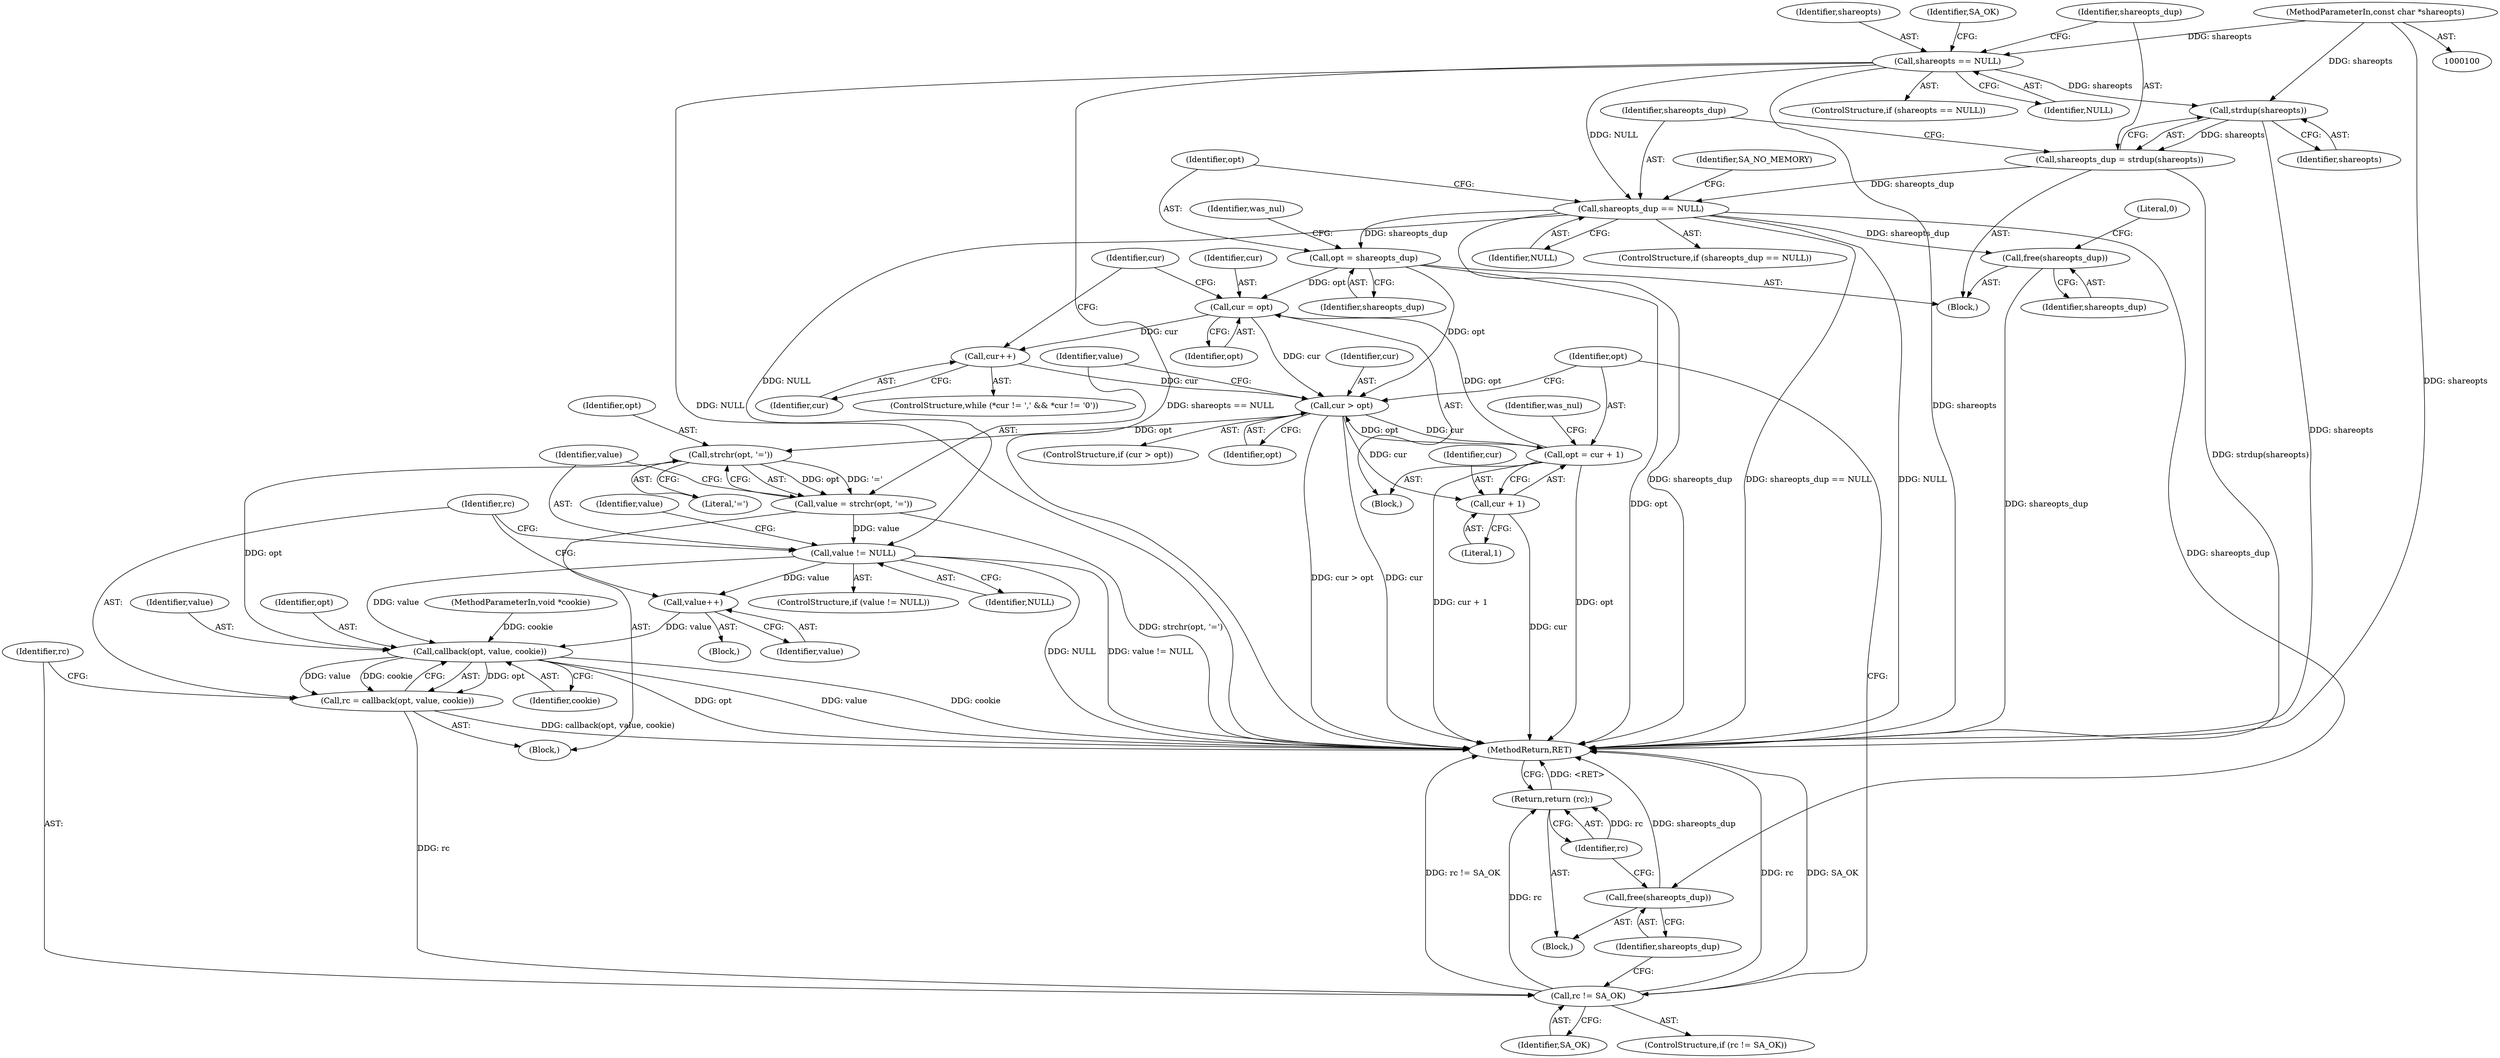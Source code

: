 digraph "1_zfs_99aa4d2b4fd12c6bef62d02ffd1b375ddd42fcf4@API" {
"1000119" [label="(Call,strdup(shareopts))"];
"1000112" [label="(Call,shareopts == NULL)"];
"1000101" [label="(MethodParameterIn,const char *shareopts)"];
"1000117" [label="(Call,shareopts_dup = strdup(shareopts))"];
"1000122" [label="(Call,shareopts_dup == NULL)"];
"1000127" [label="(Call,opt = shareopts_dup)"];
"1000136" [label="(Call,cur = opt)"];
"1000149" [label="(Call,cur++)"];
"1000164" [label="(Call,cur > opt)"];
"1000170" [label="(Call,strchr(opt, '='))"];
"1000168" [label="(Call,value = strchr(opt, '='))"];
"1000174" [label="(Call,value != NULL)"];
"1000182" [label="(Call,value++)"];
"1000186" [label="(Call,callback(opt, value, cookie))"];
"1000184" [label="(Call,rc = callback(opt, value, cookie))"];
"1000191" [label="(Call,rc != SA_OK)"];
"1000197" [label="(Return,return (rc);)"];
"1000199" [label="(Call,opt = cur + 1)"];
"1000201" [label="(Call,cur + 1)"];
"1000195" [label="(Call,free(shareopts_dup))"];
"1000207" [label="(Call,free(shareopts_dup))"];
"1000116" [label="(Identifier,SA_OK)"];
"1000189" [label="(Identifier,cookie)"];
"1000184" [label="(Call,rc = callback(opt, value, cookie))"];
"1000111" [label="(ControlStructure,if (shareopts == NULL))"];
"1000117" [label="(Call,shareopts_dup = strdup(shareopts))"];
"1000138" [label="(Identifier,opt)"];
"1000101" [label="(MethodParameterIn,const char *shareopts)"];
"1000199" [label="(Call,opt = cur + 1)"];
"1000170" [label="(Call,strchr(opt, '='))"];
"1000163" [label="(ControlStructure,if (cur > opt))"];
"1000182" [label="(Call,value++)"];
"1000114" [label="(Identifier,NULL)"];
"1000197" [label="(Return,return (rc);)"];
"1000136" [label="(Call,cur = opt)"];
"1000167" [label="(Block,)"];
"1000120" [label="(Identifier,shareopts)"];
"1000180" [label="(Identifier,value)"];
"1000194" [label="(Block,)"];
"1000166" [label="(Identifier,opt)"];
"1000196" [label="(Identifier,shareopts_dup)"];
"1000127" [label="(Call,opt = shareopts_dup)"];
"1000205" [label="(Identifier,was_nul)"];
"1000119" [label="(Call,strdup(shareopts))"];
"1000174" [label="(Call,value != NULL)"];
"1000124" [label="(Identifier,NULL)"];
"1000113" [label="(Identifier,shareopts)"];
"1000118" [label="(Identifier,shareopts_dup)"];
"1000207" [label="(Call,free(shareopts_dup))"];
"1000193" [label="(Identifier,SA_OK)"];
"1000135" [label="(Block,)"];
"1000173" [label="(ControlStructure,if (value != NULL))"];
"1000123" [label="(Identifier,shareopts_dup)"];
"1000129" [label="(Identifier,shareopts_dup)"];
"1000191" [label="(Call,rc != SA_OK)"];
"1000190" [label="(ControlStructure,if (rc != SA_OK))"];
"1000186" [label="(Call,callback(opt, value, cookie))"];
"1000208" [label="(Identifier,shareopts_dup)"];
"1000137" [label="(Identifier,cur)"];
"1000168" [label="(Call,value = strchr(opt, '='))"];
"1000176" [label="(Identifier,NULL)"];
"1000131" [label="(Identifier,was_nul)"];
"1000150" [label="(Identifier,cur)"];
"1000211" [label="(MethodReturn,RET)"];
"1000187" [label="(Identifier,opt)"];
"1000112" [label="(Call,shareopts == NULL)"];
"1000200" [label="(Identifier,opt)"];
"1000128" [label="(Identifier,opt)"];
"1000165" [label="(Identifier,cur)"];
"1000149" [label="(Call,cur++)"];
"1000175" [label="(Identifier,value)"];
"1000172" [label="(Literal,'=')"];
"1000198" [label="(Identifier,rc)"];
"1000192" [label="(Identifier,rc)"];
"1000183" [label="(Identifier,value)"];
"1000195" [label="(Call,free(shareopts_dup))"];
"1000210" [label="(Literal,0)"];
"1000185" [label="(Identifier,rc)"];
"1000201" [label="(Call,cur + 1)"];
"1000203" [label="(Literal,1)"];
"1000177" [label="(Block,)"];
"1000139" [label="(ControlStructure,while (*cur != ',' && *cur != '\0'))"];
"1000122" [label="(Call,shareopts_dup == NULL)"];
"1000164" [label="(Call,cur > opt)"];
"1000143" [label="(Identifier,cur)"];
"1000169" [label="(Identifier,value)"];
"1000171" [label="(Identifier,opt)"];
"1000103" [label="(MethodParameterIn,void *cookie)"];
"1000202" [label="(Identifier,cur)"];
"1000126" [label="(Identifier,SA_NO_MEMORY)"];
"1000104" [label="(Block,)"];
"1000121" [label="(ControlStructure,if (shareopts_dup == NULL))"];
"1000188" [label="(Identifier,value)"];
"1000119" -> "1000117"  [label="AST: "];
"1000119" -> "1000120"  [label="CFG: "];
"1000120" -> "1000119"  [label="AST: "];
"1000117" -> "1000119"  [label="CFG: "];
"1000119" -> "1000211"  [label="DDG: shareopts"];
"1000119" -> "1000117"  [label="DDG: shareopts"];
"1000112" -> "1000119"  [label="DDG: shareopts"];
"1000101" -> "1000119"  [label="DDG: shareopts"];
"1000112" -> "1000111"  [label="AST: "];
"1000112" -> "1000114"  [label="CFG: "];
"1000113" -> "1000112"  [label="AST: "];
"1000114" -> "1000112"  [label="AST: "];
"1000116" -> "1000112"  [label="CFG: "];
"1000118" -> "1000112"  [label="CFG: "];
"1000112" -> "1000211"  [label="DDG: NULL"];
"1000112" -> "1000211"  [label="DDG: shareopts == NULL"];
"1000112" -> "1000211"  [label="DDG: shareopts"];
"1000101" -> "1000112"  [label="DDG: shareopts"];
"1000112" -> "1000122"  [label="DDG: NULL"];
"1000101" -> "1000100"  [label="AST: "];
"1000101" -> "1000211"  [label="DDG: shareopts"];
"1000117" -> "1000104"  [label="AST: "];
"1000118" -> "1000117"  [label="AST: "];
"1000123" -> "1000117"  [label="CFG: "];
"1000117" -> "1000211"  [label="DDG: strdup(shareopts)"];
"1000117" -> "1000122"  [label="DDG: shareopts_dup"];
"1000122" -> "1000121"  [label="AST: "];
"1000122" -> "1000124"  [label="CFG: "];
"1000123" -> "1000122"  [label="AST: "];
"1000124" -> "1000122"  [label="AST: "];
"1000126" -> "1000122"  [label="CFG: "];
"1000128" -> "1000122"  [label="CFG: "];
"1000122" -> "1000211"  [label="DDG: shareopts_dup"];
"1000122" -> "1000211"  [label="DDG: shareopts_dup == NULL"];
"1000122" -> "1000211"  [label="DDG: NULL"];
"1000122" -> "1000127"  [label="DDG: shareopts_dup"];
"1000122" -> "1000174"  [label="DDG: NULL"];
"1000122" -> "1000195"  [label="DDG: shareopts_dup"];
"1000122" -> "1000207"  [label="DDG: shareopts_dup"];
"1000127" -> "1000104"  [label="AST: "];
"1000127" -> "1000129"  [label="CFG: "];
"1000128" -> "1000127"  [label="AST: "];
"1000129" -> "1000127"  [label="AST: "];
"1000131" -> "1000127"  [label="CFG: "];
"1000127" -> "1000211"  [label="DDG: opt"];
"1000127" -> "1000136"  [label="DDG: opt"];
"1000127" -> "1000164"  [label="DDG: opt"];
"1000136" -> "1000135"  [label="AST: "];
"1000136" -> "1000138"  [label="CFG: "];
"1000137" -> "1000136"  [label="AST: "];
"1000138" -> "1000136"  [label="AST: "];
"1000143" -> "1000136"  [label="CFG: "];
"1000199" -> "1000136"  [label="DDG: opt"];
"1000136" -> "1000149"  [label="DDG: cur"];
"1000136" -> "1000164"  [label="DDG: cur"];
"1000149" -> "1000139"  [label="AST: "];
"1000149" -> "1000150"  [label="CFG: "];
"1000150" -> "1000149"  [label="AST: "];
"1000143" -> "1000149"  [label="CFG: "];
"1000149" -> "1000164"  [label="DDG: cur"];
"1000164" -> "1000163"  [label="AST: "];
"1000164" -> "1000166"  [label="CFG: "];
"1000165" -> "1000164"  [label="AST: "];
"1000166" -> "1000164"  [label="AST: "];
"1000169" -> "1000164"  [label="CFG: "];
"1000200" -> "1000164"  [label="CFG: "];
"1000164" -> "1000211"  [label="DDG: cur > opt"];
"1000164" -> "1000211"  [label="DDG: cur"];
"1000199" -> "1000164"  [label="DDG: opt"];
"1000164" -> "1000170"  [label="DDG: opt"];
"1000164" -> "1000199"  [label="DDG: cur"];
"1000164" -> "1000201"  [label="DDG: cur"];
"1000170" -> "1000168"  [label="AST: "];
"1000170" -> "1000172"  [label="CFG: "];
"1000171" -> "1000170"  [label="AST: "];
"1000172" -> "1000170"  [label="AST: "];
"1000168" -> "1000170"  [label="CFG: "];
"1000170" -> "1000168"  [label="DDG: opt"];
"1000170" -> "1000168"  [label="DDG: '='"];
"1000170" -> "1000186"  [label="DDG: opt"];
"1000168" -> "1000167"  [label="AST: "];
"1000169" -> "1000168"  [label="AST: "];
"1000175" -> "1000168"  [label="CFG: "];
"1000168" -> "1000211"  [label="DDG: strchr(opt, '=')"];
"1000168" -> "1000174"  [label="DDG: value"];
"1000174" -> "1000173"  [label="AST: "];
"1000174" -> "1000176"  [label="CFG: "];
"1000175" -> "1000174"  [label="AST: "];
"1000176" -> "1000174"  [label="AST: "];
"1000180" -> "1000174"  [label="CFG: "];
"1000185" -> "1000174"  [label="CFG: "];
"1000174" -> "1000211"  [label="DDG: value != NULL"];
"1000174" -> "1000211"  [label="DDG: NULL"];
"1000174" -> "1000182"  [label="DDG: value"];
"1000174" -> "1000186"  [label="DDG: value"];
"1000182" -> "1000177"  [label="AST: "];
"1000182" -> "1000183"  [label="CFG: "];
"1000183" -> "1000182"  [label="AST: "];
"1000185" -> "1000182"  [label="CFG: "];
"1000182" -> "1000186"  [label="DDG: value"];
"1000186" -> "1000184"  [label="AST: "];
"1000186" -> "1000189"  [label="CFG: "];
"1000187" -> "1000186"  [label="AST: "];
"1000188" -> "1000186"  [label="AST: "];
"1000189" -> "1000186"  [label="AST: "];
"1000184" -> "1000186"  [label="CFG: "];
"1000186" -> "1000211"  [label="DDG: opt"];
"1000186" -> "1000211"  [label="DDG: value"];
"1000186" -> "1000211"  [label="DDG: cookie"];
"1000186" -> "1000184"  [label="DDG: opt"];
"1000186" -> "1000184"  [label="DDG: value"];
"1000186" -> "1000184"  [label="DDG: cookie"];
"1000103" -> "1000186"  [label="DDG: cookie"];
"1000184" -> "1000167"  [label="AST: "];
"1000185" -> "1000184"  [label="AST: "];
"1000192" -> "1000184"  [label="CFG: "];
"1000184" -> "1000211"  [label="DDG: callback(opt, value, cookie)"];
"1000184" -> "1000191"  [label="DDG: rc"];
"1000191" -> "1000190"  [label="AST: "];
"1000191" -> "1000193"  [label="CFG: "];
"1000192" -> "1000191"  [label="AST: "];
"1000193" -> "1000191"  [label="AST: "];
"1000196" -> "1000191"  [label="CFG: "];
"1000200" -> "1000191"  [label="CFG: "];
"1000191" -> "1000211"  [label="DDG: rc != SA_OK"];
"1000191" -> "1000211"  [label="DDG: rc"];
"1000191" -> "1000211"  [label="DDG: SA_OK"];
"1000191" -> "1000197"  [label="DDG: rc"];
"1000197" -> "1000194"  [label="AST: "];
"1000197" -> "1000198"  [label="CFG: "];
"1000198" -> "1000197"  [label="AST: "];
"1000211" -> "1000197"  [label="CFG: "];
"1000197" -> "1000211"  [label="DDG: <RET>"];
"1000198" -> "1000197"  [label="DDG: rc"];
"1000199" -> "1000135"  [label="AST: "];
"1000199" -> "1000201"  [label="CFG: "];
"1000200" -> "1000199"  [label="AST: "];
"1000201" -> "1000199"  [label="AST: "];
"1000205" -> "1000199"  [label="CFG: "];
"1000199" -> "1000211"  [label="DDG: cur + 1"];
"1000199" -> "1000211"  [label="DDG: opt"];
"1000201" -> "1000203"  [label="CFG: "];
"1000202" -> "1000201"  [label="AST: "];
"1000203" -> "1000201"  [label="AST: "];
"1000201" -> "1000211"  [label="DDG: cur"];
"1000195" -> "1000194"  [label="AST: "];
"1000195" -> "1000196"  [label="CFG: "];
"1000196" -> "1000195"  [label="AST: "];
"1000198" -> "1000195"  [label="CFG: "];
"1000195" -> "1000211"  [label="DDG: shareopts_dup"];
"1000207" -> "1000104"  [label="AST: "];
"1000207" -> "1000208"  [label="CFG: "];
"1000208" -> "1000207"  [label="AST: "];
"1000210" -> "1000207"  [label="CFG: "];
"1000207" -> "1000211"  [label="DDG: shareopts_dup"];
}
